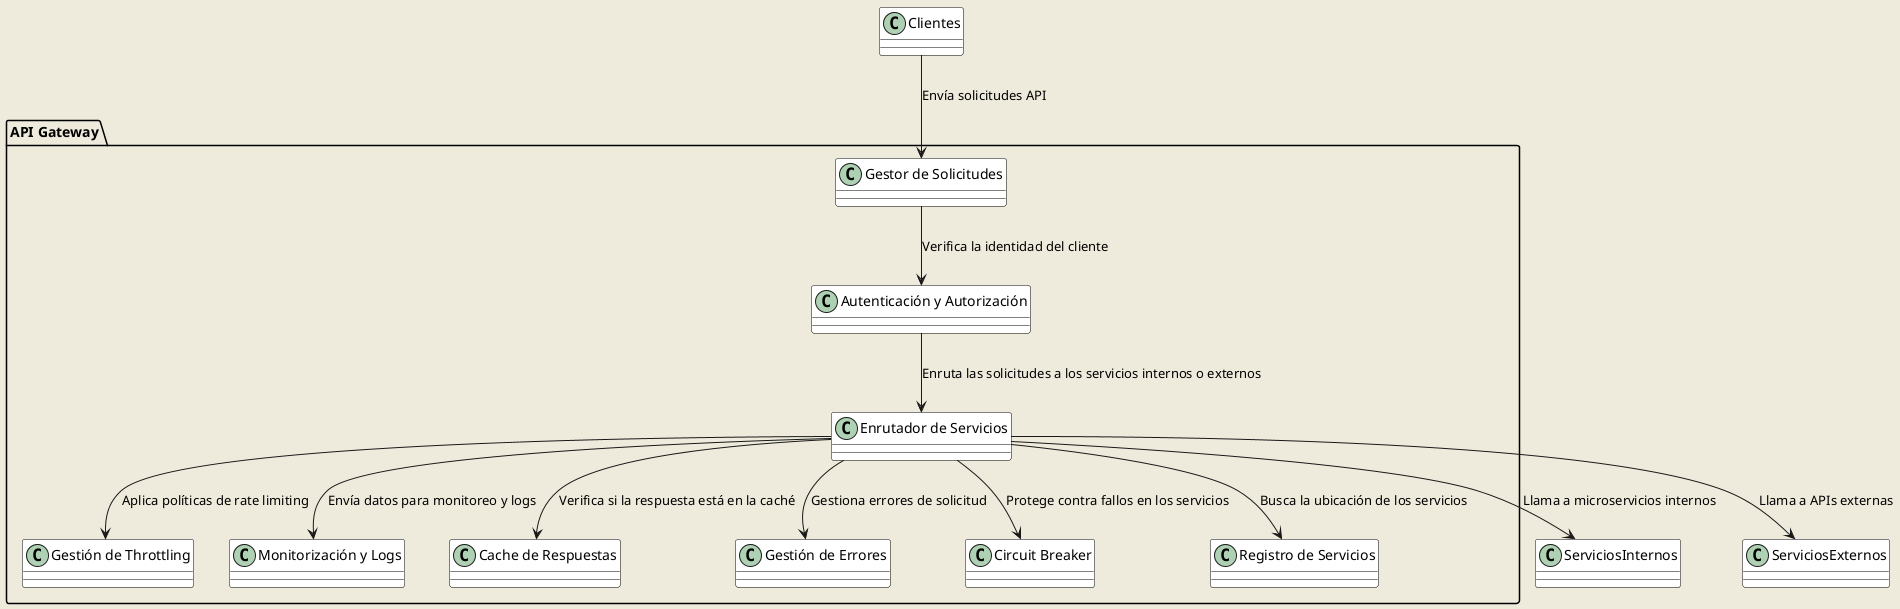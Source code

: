 @startuml diagrama de patrones de integracion
!define RECTANGLE class
skinparam backgroundColor #EEEBDC
skinparam classBackgroundColor White
skinparam shadowing false
skinparam class {
    BackgroundColor White
    BorderColor Black
}

package "API Gateway" {
    RECTANGLE "Gestor de Solicitudes" as RequestHandler
    RECTANGLE "Autenticación y Autorización" as Auth
    RECTANGLE "Enrutador de Servicios" as ServiceRouter
    RECTANGLE "Gestión de Throttling" as Throttling
    RECTANGLE "Monitorización y Logs" as Monitoring
    RECTANGLE "Cache de Respuestas" as ResponseCache
    RECTANGLE "Gestión de Errores" as ErrorHandling
    RECTANGLE "Circuit Breaker" as CircuitBreaker
    RECTANGLE "Registro de Servicios" as ServiceRegistry
}

Clientes --> RequestHandler : Envía solicitudes API
RequestHandler --> Auth : Verifica la identidad del cliente
Auth --> ServiceRouter : Enruta las solicitudes a los servicios internos o externos
ServiceRouter --> Throttling : Aplica políticas de rate limiting
ServiceRouter --> ResponseCache : Verifica si la respuesta está en la caché
ServiceRouter --> CircuitBreaker : Protege contra fallos en los servicios
ServiceRouter --> ServiceRegistry : Busca la ubicación de los servicios
ServiceRouter --> ServiciosInternos : Llama a microservicios internos
ServiceRouter --> ServiciosExternos : Llama a APIs externas
ServiceRouter --> ErrorHandling : Gestiona errores de solicitud
ServiceRouter --> Monitoring : Envía datos para monitoreo y logs

@enduml
